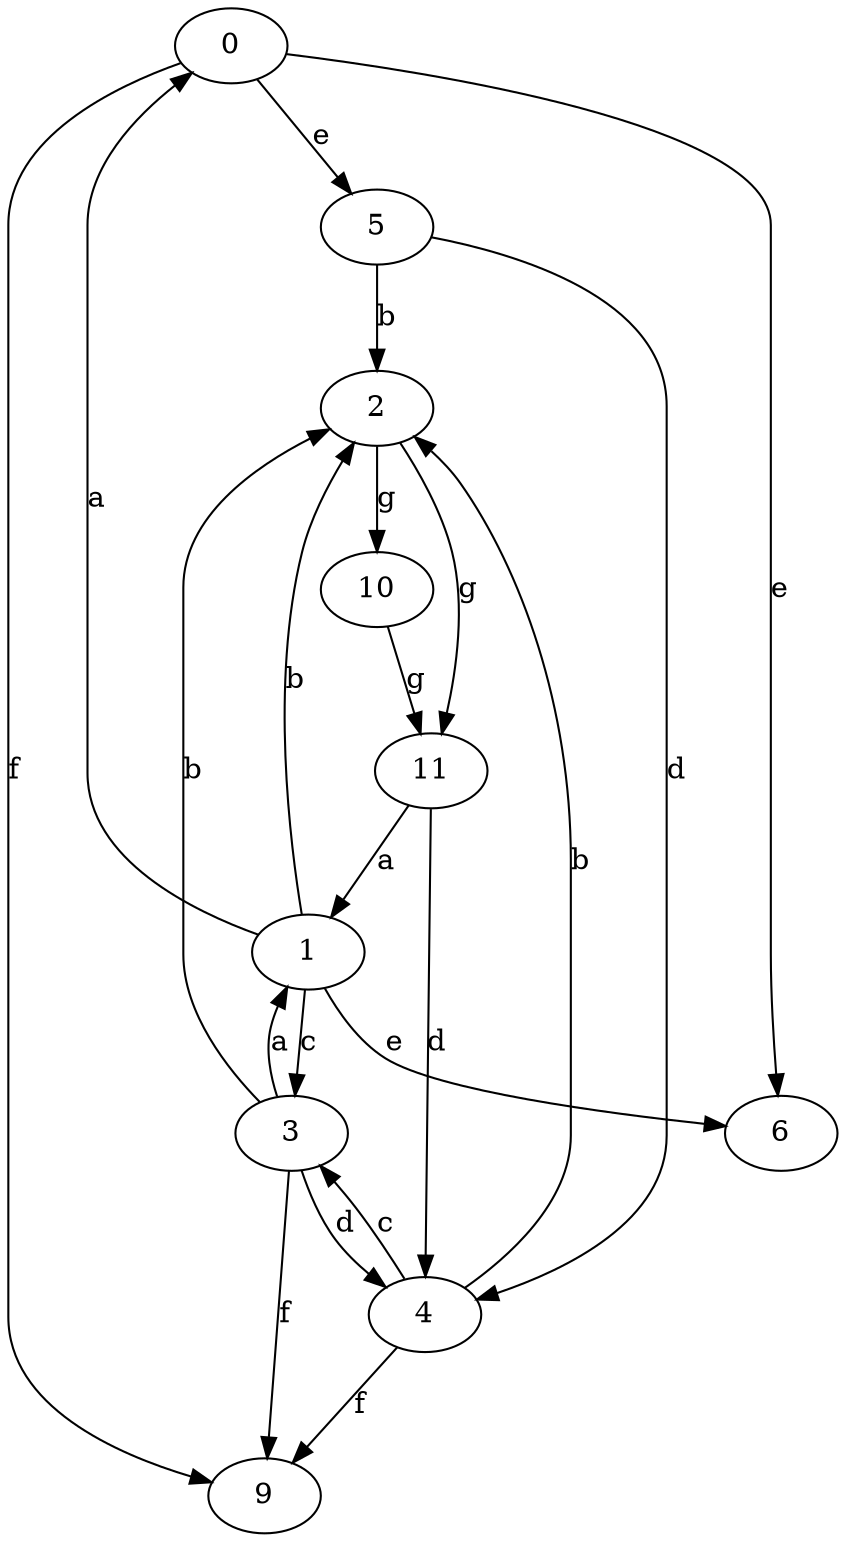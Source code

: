strict digraph  {
0;
1;
2;
3;
4;
5;
6;
9;
10;
11;
0 -> 5  [label=e];
0 -> 6  [label=e];
0 -> 9  [label=f];
1 -> 0  [label=a];
1 -> 2  [label=b];
1 -> 3  [label=c];
1 -> 6  [label=e];
2 -> 10  [label=g];
2 -> 11  [label=g];
3 -> 1  [label=a];
3 -> 2  [label=b];
3 -> 4  [label=d];
3 -> 9  [label=f];
4 -> 2  [label=b];
4 -> 3  [label=c];
4 -> 9  [label=f];
5 -> 2  [label=b];
5 -> 4  [label=d];
10 -> 11  [label=g];
11 -> 1  [label=a];
11 -> 4  [label=d];
}
